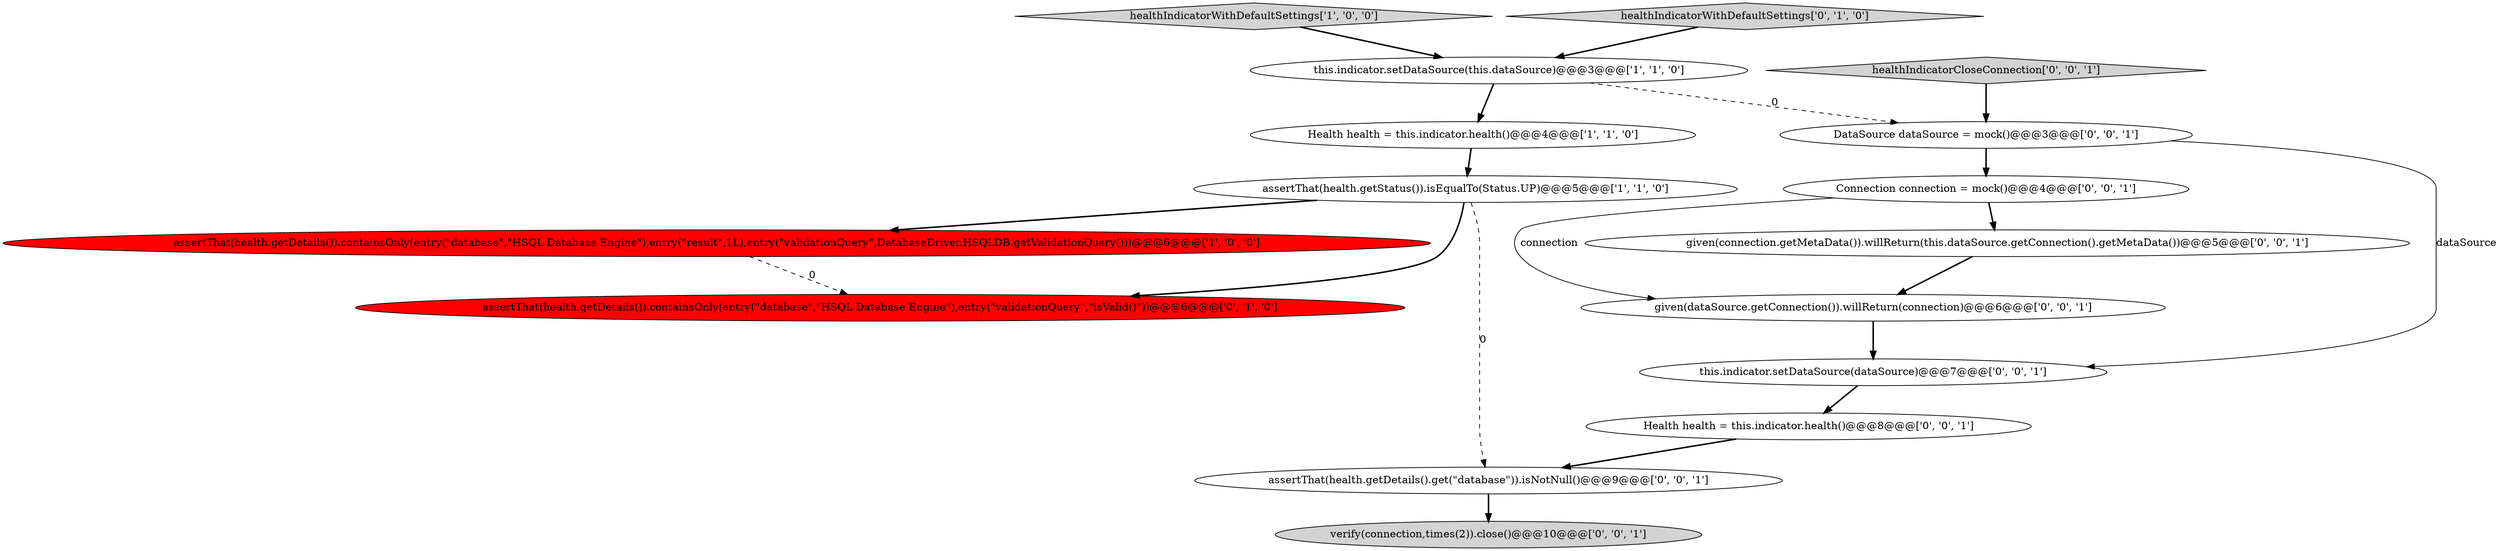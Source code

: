 digraph {
2 [style = filled, label = "healthIndicatorWithDefaultSettings['1', '0', '0']", fillcolor = lightgray, shape = diamond image = "AAA0AAABBB1BBB"];
11 [style = filled, label = "given(connection.getMetaData()).willReturn(this.dataSource.getConnection().getMetaData())@@@5@@@['0', '0', '1']", fillcolor = white, shape = ellipse image = "AAA0AAABBB3BBB"];
7 [style = filled, label = "Connection connection = mock()@@@4@@@['0', '0', '1']", fillcolor = white, shape = ellipse image = "AAA0AAABBB3BBB"];
5 [style = filled, label = "assertThat(health.getDetails()).containsOnly(entry(\"database\",\"HSQL Database Engine\"),entry(\"validationQuery\",\"isValid()\"))@@@6@@@['0', '1', '0']", fillcolor = red, shape = ellipse image = "AAA1AAABBB2BBB"];
12 [style = filled, label = "assertThat(health.getDetails().get(\"database\")).isNotNull()@@@9@@@['0', '0', '1']", fillcolor = white, shape = ellipse image = "AAA0AAABBB3BBB"];
6 [style = filled, label = "healthIndicatorWithDefaultSettings['0', '1', '0']", fillcolor = lightgray, shape = diamond image = "AAA0AAABBB2BBB"];
9 [style = filled, label = "given(dataSource.getConnection()).willReturn(connection)@@@6@@@['0', '0', '1']", fillcolor = white, shape = ellipse image = "AAA0AAABBB3BBB"];
1 [style = filled, label = "this.indicator.setDataSource(this.dataSource)@@@3@@@['1', '1', '0']", fillcolor = white, shape = ellipse image = "AAA0AAABBB1BBB"];
13 [style = filled, label = "this.indicator.setDataSource(dataSource)@@@7@@@['0', '0', '1']", fillcolor = white, shape = ellipse image = "AAA0AAABBB3BBB"];
14 [style = filled, label = "healthIndicatorCloseConnection['0', '0', '1']", fillcolor = lightgray, shape = diamond image = "AAA0AAABBB3BBB"];
8 [style = filled, label = "verify(connection,times(2)).close()@@@10@@@['0', '0', '1']", fillcolor = lightgray, shape = ellipse image = "AAA0AAABBB3BBB"];
0 [style = filled, label = "Health health = this.indicator.health()@@@4@@@['1', '1', '0']", fillcolor = white, shape = ellipse image = "AAA0AAABBB1BBB"];
3 [style = filled, label = "assertThat(health.getStatus()).isEqualTo(Status.UP)@@@5@@@['1', '1', '0']", fillcolor = white, shape = ellipse image = "AAA0AAABBB1BBB"];
4 [style = filled, label = "assertThat(health.getDetails()).containsOnly(entry(\"database\",\"HSQL Database Engine\"),entry(\"result\",1L),entry(\"validationQuery\",DatabaseDriver.HSQLDB.getValidationQuery()))@@@6@@@['1', '0', '0']", fillcolor = red, shape = ellipse image = "AAA1AAABBB1BBB"];
10 [style = filled, label = "Health health = this.indicator.health()@@@8@@@['0', '0', '1']", fillcolor = white, shape = ellipse image = "AAA0AAABBB3BBB"];
15 [style = filled, label = "DataSource dataSource = mock()@@@3@@@['0', '0', '1']", fillcolor = white, shape = ellipse image = "AAA0AAABBB3BBB"];
4->5 [style = dashed, label="0"];
0->3 [style = bold, label=""];
13->10 [style = bold, label=""];
6->1 [style = bold, label=""];
14->15 [style = bold, label=""];
3->5 [style = bold, label=""];
7->11 [style = bold, label=""];
1->0 [style = bold, label=""];
3->12 [style = dashed, label="0"];
15->7 [style = bold, label=""];
11->9 [style = bold, label=""];
10->12 [style = bold, label=""];
3->4 [style = bold, label=""];
12->8 [style = bold, label=""];
2->1 [style = bold, label=""];
1->15 [style = dashed, label="0"];
7->9 [style = solid, label="connection"];
9->13 [style = bold, label=""];
15->13 [style = solid, label="dataSource"];
}
